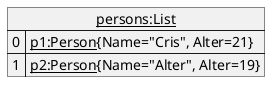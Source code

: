 @startuml Uebungseinheit 3 - Aufgabe 5

map "__persons:List__" as persons{
  0 => __p1:Person__{Name="Cris", Alter=21}
  1 => __p2:Person__{Name="Alter", Alter=19}
}


@enduml 